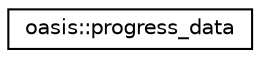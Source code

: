 digraph "Graphical Class Hierarchy"
{
 // LATEX_PDF_SIZE
  edge [fontname="Helvetica",fontsize="10",labelfontname="Helvetica",labelfontsize="10"];
  node [fontname="Helvetica",fontsize="10",shape=record];
  rankdir="LR";
  Node0 [label="oasis::progress_data",height=0.2,width=0.4,color="black", fillcolor="white", style="filled",URL="$structoasis_1_1progress__data.html",tooltip=" "];
}
